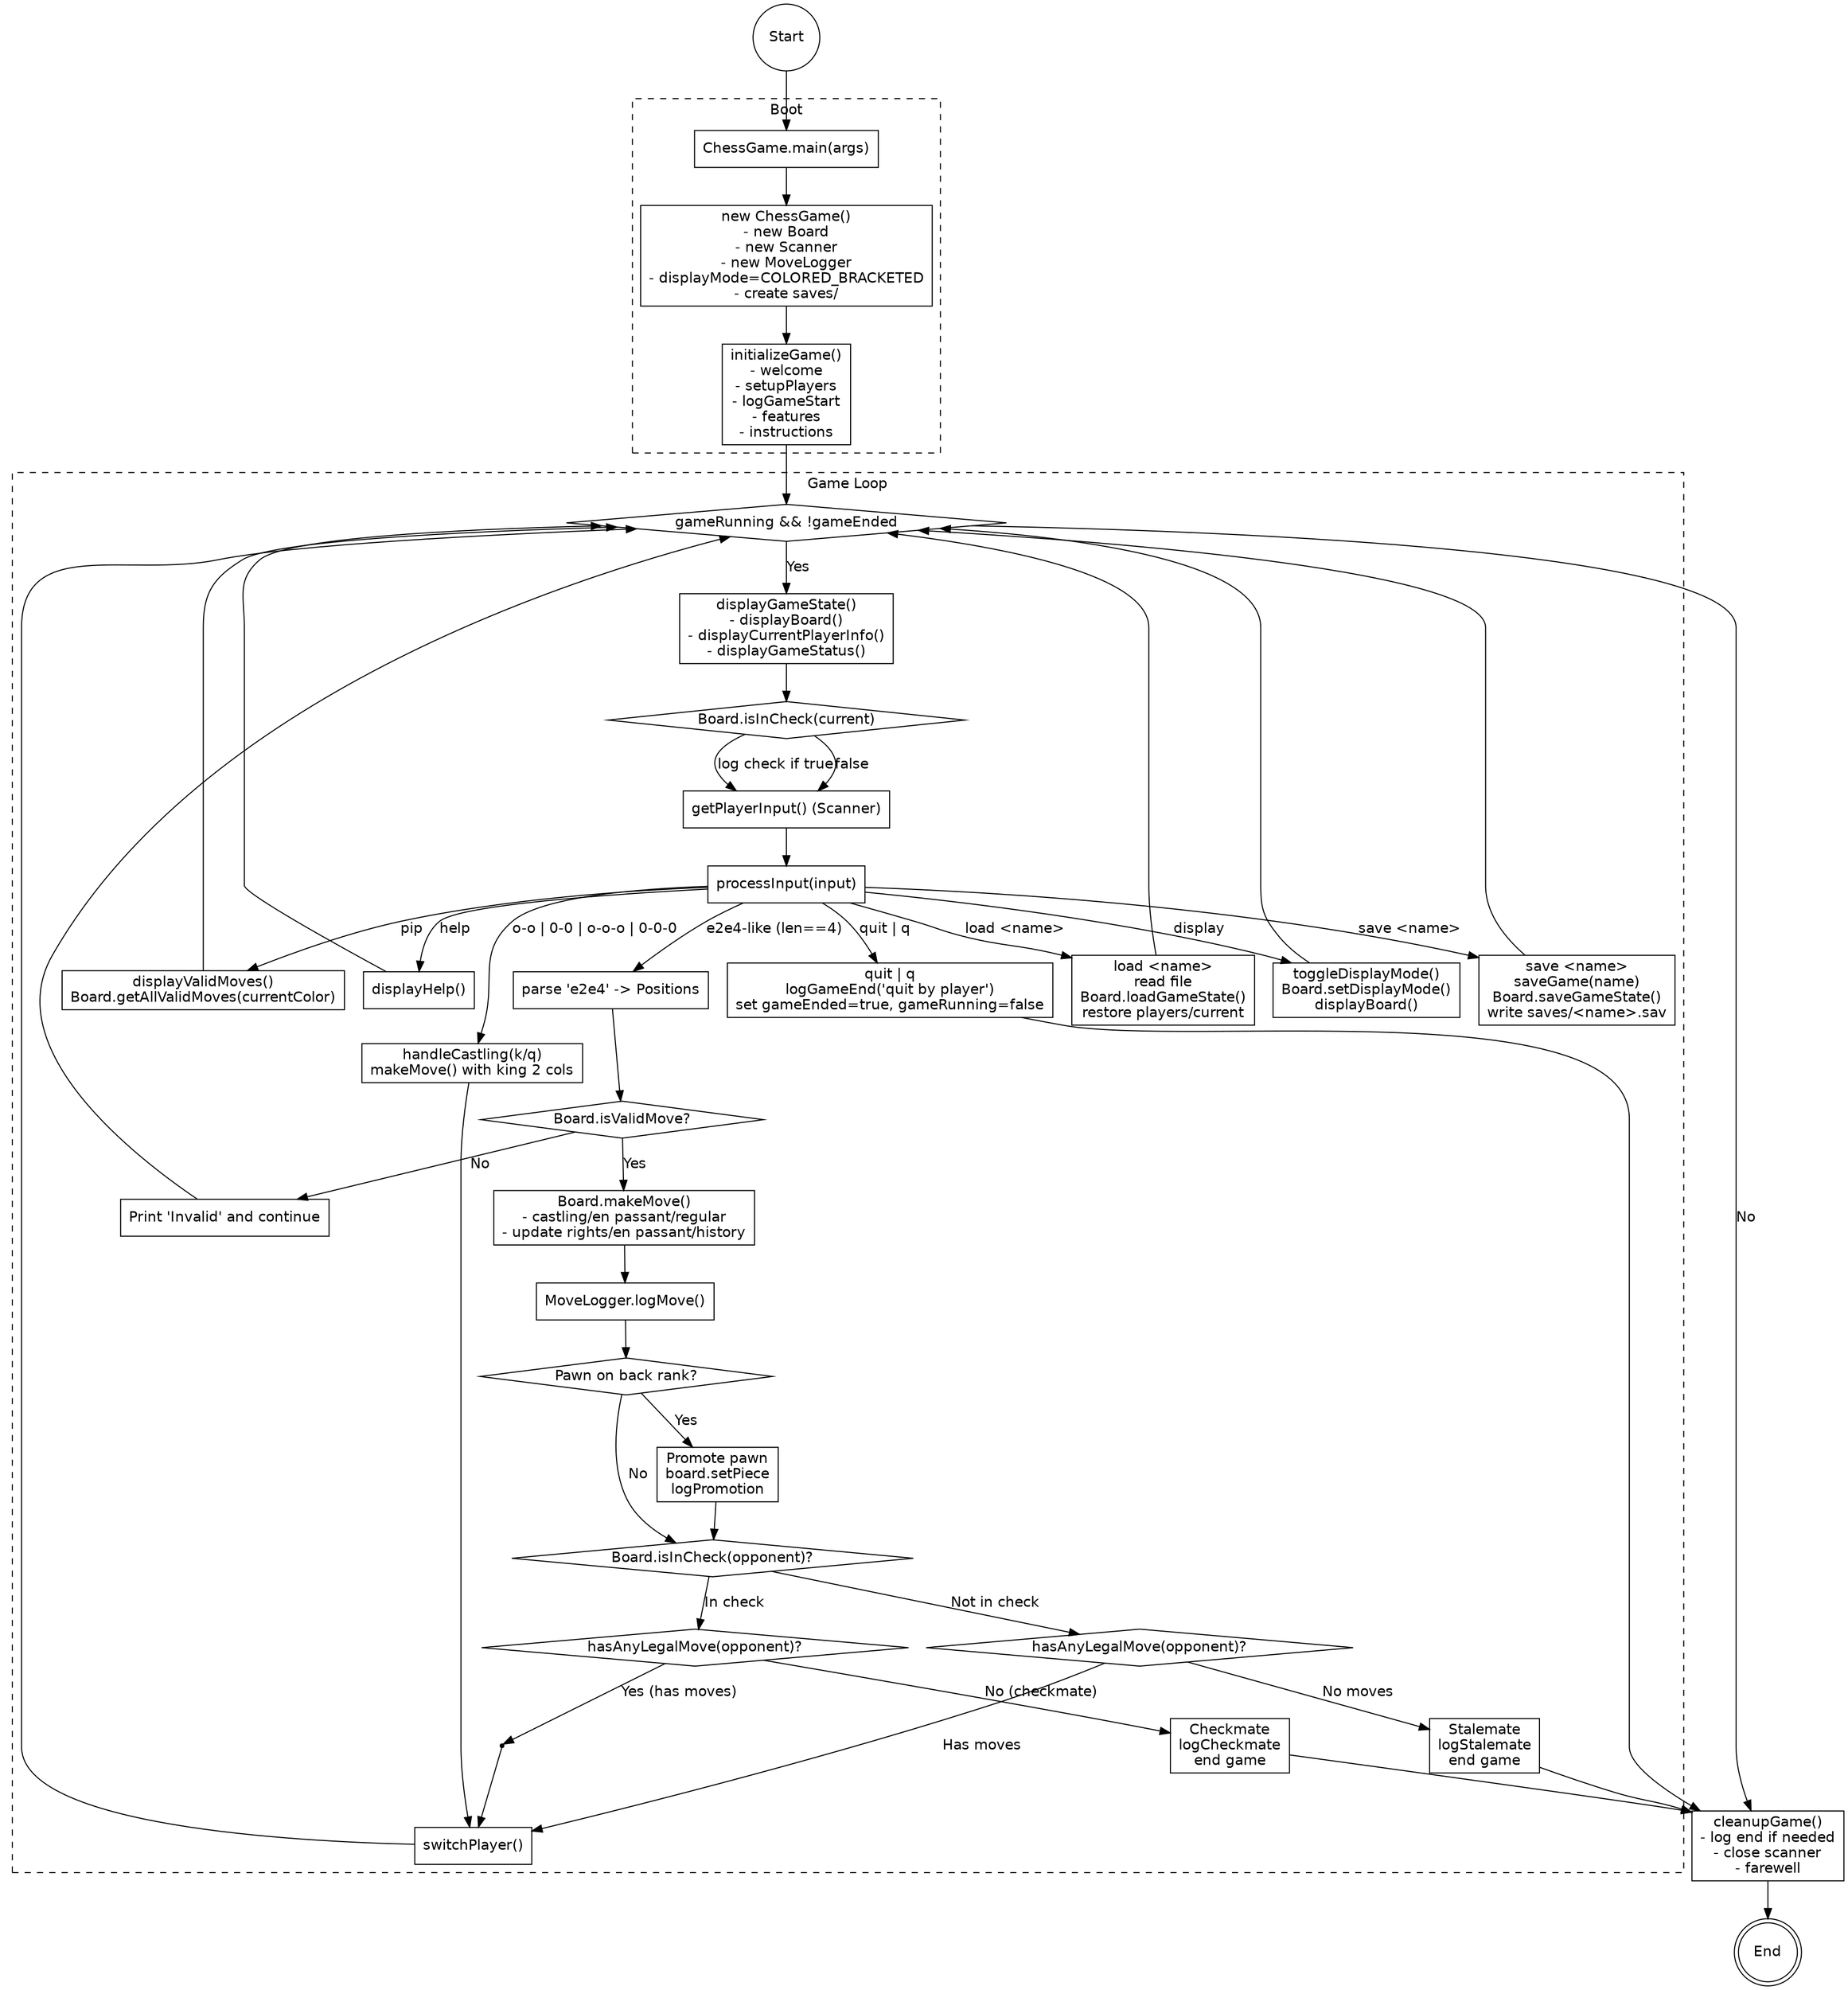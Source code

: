 digraph ChessGame {
  rankdir=TB;
  fontname="Helvetica";
  node [fontname="Helvetica", shape=box];
  edge [fontname="Helvetica"];

  Start [shape=circle, label="Start"];
  End [shape=doublecircle, label="End"];

  subgraph cluster_boot {
    label="Boot";
    style=dashed;
    main [label="ChessGame.main(args)"];
    construct [label="new ChessGame()\n- new Board\n- new Scanner\n- new MoveLogger\n- displayMode=COLORED_BRACKETED\n- create saves/"];
    init [label="initializeGame()\n- welcome\n- setupPlayers\n- logGameStart\n- features\n- instructions"];
  }

  subgraph cluster_loop {
    label="Game Loop";
    style=dashed;
    loop_chk [shape=diamond, label="gameRunning && !gameEnded"];
    display [label="displayGameState()\n- displayBoard()\n- displayCurrentPlayerInfo()\n- displayGameStatus()"];
    incheck [shape=diamond, label="Board.isInCheck(current)"];
    getinput [label="getPlayerInput() (Scanner)"];
    proc [label="processInput(input)"];

    help [label="displayHelp()"]; 
    pip [label="displayValidMoves()\nBoard.getAllValidMoves(currentColor)"]; 
    displaycmd [label="toggleDisplayMode()\nBoard.setDisplayMode()\ndisplayBoard()"]; 
    save [label="save <name>\nsaveGame(name)\nBoard.saveGameState()\nwrite saves/<name>.sav"]; 
    load [label="load <name>\nread file\nBoard.loadGameState()\nrestore players/current"]; 
    quit [label="quit | q\nlogGameEnd('quit by player')\nset gameEnded=true, gameRunning=false"]; 

    castle [label="handleCastling(k/q)\nmakeMove() with king 2 cols"]; 
    parsemove [label="parse 'e2e4' -> Positions"]; 
    valid [shape=diamond, label="Board.isValidMove?"]; 
    execmove [label="Board.makeMove()\n- castling/en passant/regular\n- update rights/en passant/history"]; 
    logmove [label="MoveLogger.logMove()"]; 
    promo [shape=diamond, label="Pawn on back rank?"]; 
    dopromo [label="Promote pawn\nboard.setPiece\nlogPromotion"]; 

    checkOpp [shape=diamond, label="Board.isInCheck(opponent)?"]; 
    mate [shape=diamond, label="hasAnyLegalMove(opponent)?"]; 
    stalemate [shape=diamond, label="hasAnyLegalMove(opponent)?"]; 

    switchp [label="switchPlayer()"]; 
    invalid [label="Print 'Invalid' and continue"]; 
    loop_cont1 [label="Continue", shape=point]; 

    win [label="Checkmate\nlogCheckmate\nend game"]; 
    draw [label="Stalemate\nlogStalemate\nend game"]; 
  }

  Start -> main -> construct -> init -> loop_chk;
  loop_chk -> display [label="Yes"];
  loop_chk -> cleanup [label="No"];

  display -> incheck;
  incheck -> getinput [label="log check if true"];
  incheck -> getinput [label="false"];

  getinput -> proc;

  proc -> help [label="help"];
  help -> loop_chk;

  proc -> pip [label="pip"];
  pip -> loop_chk;

  proc -> displaycmd [label="display"];
  displaycmd -> loop_chk;

  proc -> save [label="save <name>"];
  save -> loop_chk;

  proc -> load [label="load <name>"];
  load -> loop_chk;

  proc -> quit [label="quit | q"];
  quit -> cleanup;

  proc -> castle [label="o-o | 0-0 | o-o-o | 0-0-0"]; 
  castle -> switchp; 
  switchp -> loop_chk;

  proc -> parsemove [label="e2e4-like (len==4)"]; 
  parsemove -> valid; 
  valid -> invalid [label="No"]; 
  invalid -> loop_chk; 

  valid -> execmove [label="Yes"]; 
  execmove -> logmove -> promo; 
  promo -> dopromo [label="Yes"]; 
  dopromo -> checkOpp; 
  promo -> checkOpp [label="No"]; 

  checkOpp -> mate [label="In check"]; 
  mate -> win [label="No (checkmate)"]; 
  win -> cleanup; 

  mate -> loop_cont1 [label="Yes (has moves)"]; 
  loop_cont1 -> switchp; 

  checkOpp -> stalemate [label="Not in check"]; 
  stalemate -> draw [label="No moves"]; 
  draw -> cleanup; 
  stalemate -> switchp [label="Has moves"]; 

  cleanup [label="cleanupGame()\n- log end if needed\n- close scanner\n- farewell", shape=box]; 
  cleanup -> End; 
}
